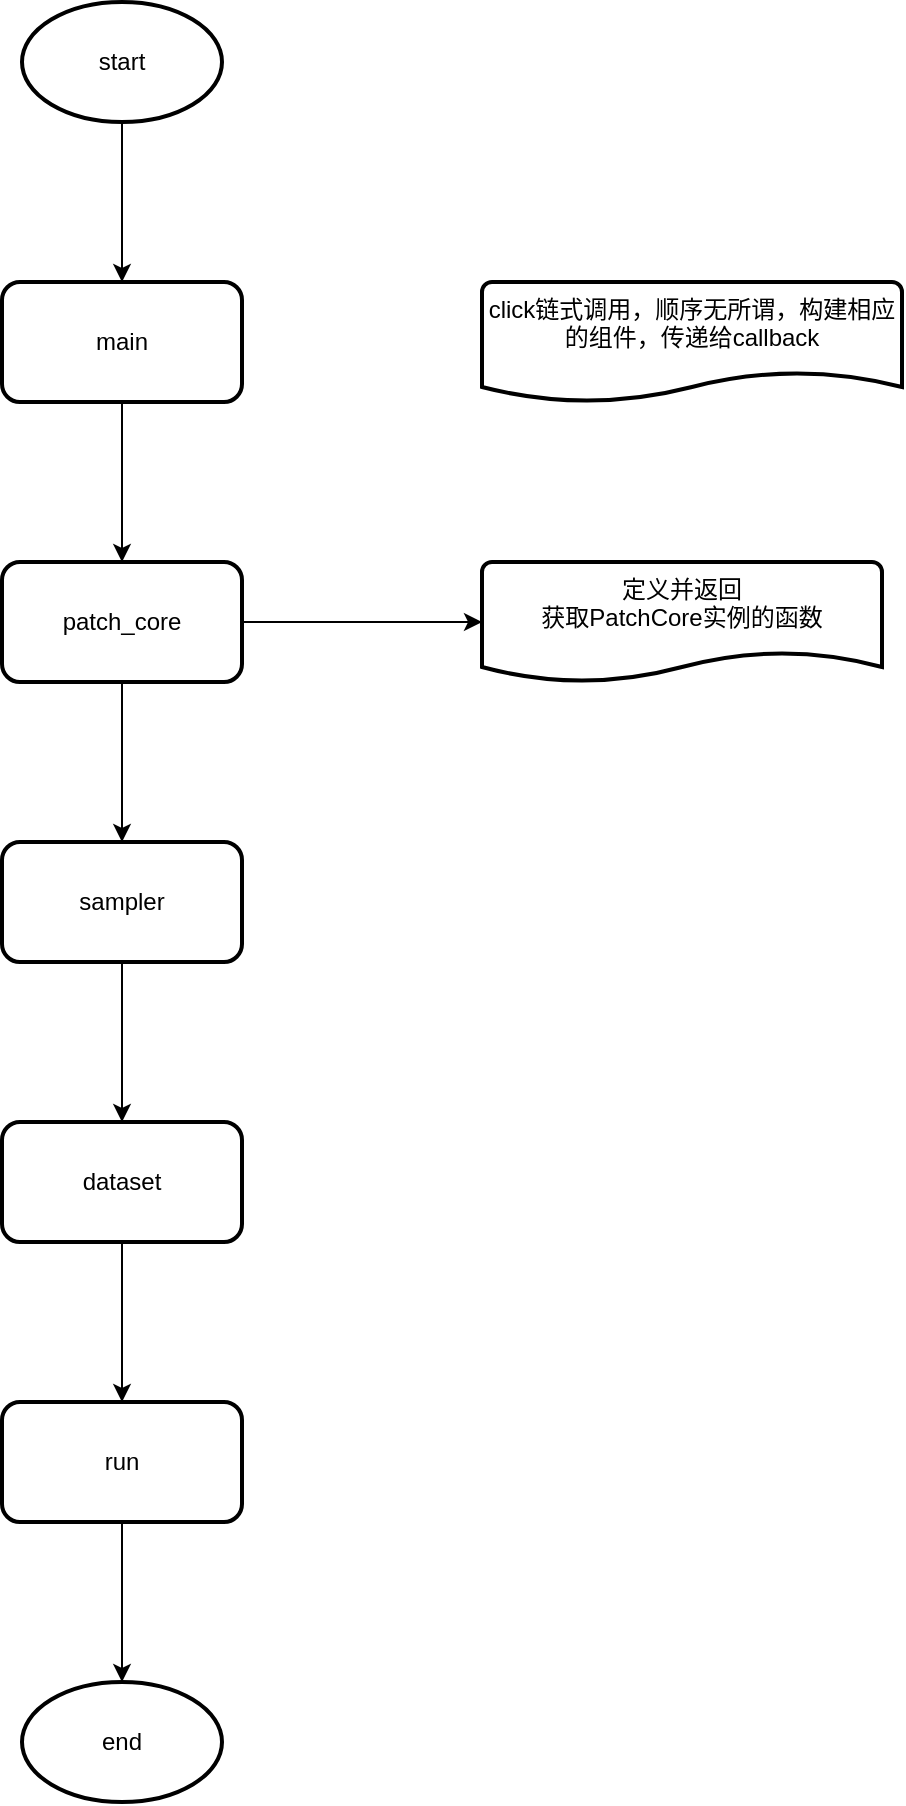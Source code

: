 <mxfile version="22.0.3" type="device" pages="3">
  <diagram name="run_patchcore" id="IO1uWRw0zlKlFoBiq-9j">
    <mxGraphModel dx="1195" dy="697" grid="1" gridSize="10" guides="1" tooltips="1" connect="1" arrows="1" fold="1" page="1" pageScale="1" pageWidth="2339" pageHeight="3300" math="0" shadow="0">
      <root>
        <mxCell id="0" />
        <mxCell id="1" parent="0" />
        <mxCell id="-Dk8SzO03bypfAxLPm-b-3" value="" style="edgeStyle=orthogonalEdgeStyle;rounded=0;orthogonalLoop=1;jettySize=auto;html=1;" parent="1" source="-Dk8SzO03bypfAxLPm-b-1" target="-Dk8SzO03bypfAxLPm-b-2" edge="1">
          <mxGeometry relative="1" as="geometry" />
        </mxCell>
        <mxCell id="-Dk8SzO03bypfAxLPm-b-1" value="start" style="strokeWidth=2;html=1;shape=mxgraph.flowchart.start_1;whiteSpace=wrap;" parent="1" vertex="1">
          <mxGeometry x="670" y="890" width="100" height="60" as="geometry" />
        </mxCell>
        <mxCell id="-Dk8SzO03bypfAxLPm-b-5" value="" style="edgeStyle=orthogonalEdgeStyle;rounded=0;orthogonalLoop=1;jettySize=auto;html=1;" parent="1" source="-Dk8SzO03bypfAxLPm-b-2" target="-Dk8SzO03bypfAxLPm-b-4" edge="1">
          <mxGeometry relative="1" as="geometry" />
        </mxCell>
        <mxCell id="-Dk8SzO03bypfAxLPm-b-2" value="main" style="rounded=1;whiteSpace=wrap;html=1;strokeWidth=2;" parent="1" vertex="1">
          <mxGeometry x="660" y="1030" width="120" height="60" as="geometry" />
        </mxCell>
        <mxCell id="-Dk8SzO03bypfAxLPm-b-7" value="" style="edgeStyle=orthogonalEdgeStyle;rounded=0;orthogonalLoop=1;jettySize=auto;html=1;" parent="1" source="-Dk8SzO03bypfAxLPm-b-4" target="-Dk8SzO03bypfAxLPm-b-6" edge="1">
          <mxGeometry relative="1" as="geometry" />
        </mxCell>
        <mxCell id="7t3BctkXoyaCdYRE9ERR-2" value="" style="edgeStyle=orthogonalEdgeStyle;rounded=0;orthogonalLoop=1;jettySize=auto;html=1;entryX=0;entryY=0.5;entryDx=0;entryDy=0;entryPerimeter=0;" edge="1" parent="1" source="-Dk8SzO03bypfAxLPm-b-4" target="9X6oLhuTGp7eGi_XePKp-2">
          <mxGeometry relative="1" as="geometry">
            <mxPoint x="860" y="1200.0" as="targetPoint" />
          </mxGeometry>
        </mxCell>
        <UserObject label="patch_core" link="data:page/id,ZNeYC78UbXlBTogK1FT8" id="-Dk8SzO03bypfAxLPm-b-4">
          <mxCell style="rounded=1;whiteSpace=wrap;html=1;strokeWidth=2;" parent="1" vertex="1">
            <mxGeometry x="660" y="1170" width="120" height="60" as="geometry" />
          </mxCell>
        </UserObject>
        <mxCell id="-Dk8SzO03bypfAxLPm-b-9" value="" style="edgeStyle=orthogonalEdgeStyle;rounded=0;orthogonalLoop=1;jettySize=auto;html=1;" parent="1" source="-Dk8SzO03bypfAxLPm-b-6" target="-Dk8SzO03bypfAxLPm-b-8" edge="1">
          <mxGeometry relative="1" as="geometry" />
        </mxCell>
        <mxCell id="-Dk8SzO03bypfAxLPm-b-6" value="sampler" style="rounded=1;whiteSpace=wrap;html=1;strokeWidth=2;" parent="1" vertex="1">
          <mxGeometry x="660" y="1310" width="120" height="60" as="geometry" />
        </mxCell>
        <mxCell id="-Dk8SzO03bypfAxLPm-b-11" value="" style="edgeStyle=orthogonalEdgeStyle;rounded=0;orthogonalLoop=1;jettySize=auto;html=1;" parent="1" source="-Dk8SzO03bypfAxLPm-b-8" target="-Dk8SzO03bypfAxLPm-b-10" edge="1">
          <mxGeometry relative="1" as="geometry" />
        </mxCell>
        <mxCell id="-Dk8SzO03bypfAxLPm-b-8" value="dataset" style="rounded=1;whiteSpace=wrap;html=1;strokeWidth=2;" parent="1" vertex="1">
          <mxGeometry x="660" y="1450" width="120" height="60" as="geometry" />
        </mxCell>
        <mxCell id="-Dk8SzO03bypfAxLPm-b-15" value="" style="edgeStyle=orthogonalEdgeStyle;rounded=0;orthogonalLoop=1;jettySize=auto;html=1;entryX=0.5;entryY=0;entryDx=0;entryDy=0;entryPerimeter=0;" parent="1" source="-Dk8SzO03bypfAxLPm-b-10" target="-Dk8SzO03bypfAxLPm-b-17" edge="1">
          <mxGeometry relative="1" as="geometry">
            <mxPoint x="720" y="1720" as="targetPoint" />
          </mxGeometry>
        </mxCell>
        <UserObject label="run" link="data:page/id,M21nsOrcrEYuynVZ5rSr" id="-Dk8SzO03bypfAxLPm-b-10">
          <mxCell style="rounded=1;whiteSpace=wrap;html=1;strokeWidth=2;" parent="1" vertex="1">
            <mxGeometry x="660" y="1590" width="120" height="60" as="geometry" />
          </mxCell>
        </UserObject>
        <mxCell id="-Dk8SzO03bypfAxLPm-b-17" value="end" style="strokeWidth=2;html=1;shape=mxgraph.flowchart.start_1;whiteSpace=wrap;" parent="1" vertex="1">
          <mxGeometry x="670" y="1730" width="100" height="60" as="geometry" />
        </mxCell>
        <mxCell id="9X6oLhuTGp7eGi_XePKp-1" value="click链式调用，顺序无所谓，构建相应的组件，传递给callback" style="strokeWidth=2;html=1;shape=mxgraph.flowchart.document2;whiteSpace=wrap;size=0.25;verticalAlign=top;" vertex="1" parent="1">
          <mxGeometry x="900" y="1030" width="210" height="60" as="geometry" />
        </mxCell>
        <mxCell id="9X6oLhuTGp7eGi_XePKp-2" value="定义并返回&lt;br&gt;获取PatchCore实例的函数" style="strokeWidth=2;html=1;shape=mxgraph.flowchart.document2;whiteSpace=wrap;size=0.25;verticalAlign=top;" vertex="1" parent="1">
          <mxGeometry x="900" y="1170" width="200" height="60" as="geometry" />
        </mxCell>
      </root>
    </mxGraphModel>
  </diagram>
  <diagram id="ZNeYC78UbXlBTogK1FT8" name="patch_core">
    <mxGraphModel dx="1668" dy="965" grid="1" gridSize="10" guides="1" tooltips="1" connect="1" arrows="1" fold="1" page="1" pageScale="1" pageWidth="2339" pageHeight="3300" math="0" shadow="0">
      <root>
        <mxCell id="0" />
        <mxCell id="1" parent="0" />
        <mxCell id="5fvlgomp84IZnPbYfr3Y-3" value="" style="edgeStyle=orthogonalEdgeStyle;rounded=0;orthogonalLoop=1;jettySize=auto;html=1;" edge="1" parent="1" source="5fvlgomp84IZnPbYfr3Y-1" target="5fvlgomp84IZnPbYfr3Y-2">
          <mxGeometry relative="1" as="geometry" />
        </mxCell>
        <mxCell id="5fvlgomp84IZnPbYfr3Y-1" value="start" style="strokeWidth=2;html=1;shape=mxgraph.flowchart.start_1;whiteSpace=wrap;" vertex="1" parent="1">
          <mxGeometry x="950" y="250" width="100" height="60" as="geometry" />
        </mxCell>
        <mxCell id="5fvlgomp84IZnPbYfr3Y-5" value="" style="edgeStyle=orthogonalEdgeStyle;rounded=0;orthogonalLoop=1;jettySize=auto;html=1;" edge="1" parent="1" source="5fvlgomp84IZnPbYfr3Y-2" target="5fvlgomp84IZnPbYfr3Y-4">
          <mxGeometry relative="1" as="geometry" />
        </mxCell>
        <mxCell id="5fvlgomp84IZnPbYfr3Y-2" value="创建backbone" style="rounded=1;whiteSpace=wrap;html=1;strokeWidth=2;" vertex="1" parent="1">
          <mxGeometry x="940" y="390" width="120" height="60" as="geometry" />
        </mxCell>
        <mxCell id="5fvlgomp84IZnPbYfr3Y-7" value="" style="edgeStyle=orthogonalEdgeStyle;rounded=0;orthogonalLoop=1;jettySize=auto;html=1;dashed=1;" edge="1" parent="1" source="5fvlgomp84IZnPbYfr3Y-4" target="5fvlgomp84IZnPbYfr3Y-6">
          <mxGeometry relative="1" as="geometry" />
        </mxCell>
        <mxCell id="5fvlgomp84IZnPbYfr3Y-9" value="" style="edgeStyle=orthogonalEdgeStyle;rounded=0;orthogonalLoop=1;jettySize=auto;html=1;" edge="1" parent="1" source="5fvlgomp84IZnPbYfr3Y-4" target="5fvlgomp84IZnPbYfr3Y-8">
          <mxGeometry relative="1" as="geometry" />
        </mxCell>
        <mxCell id="5fvlgomp84IZnPbYfr3Y-4" value="创建FaissNN" style="rounded=1;whiteSpace=wrap;html=1;strokeWidth=2;" vertex="1" parent="1">
          <mxGeometry x="940" y="530" width="120" height="60" as="geometry" />
        </mxCell>
        <mxCell id="5fvlgomp84IZnPbYfr3Y-6" value="基于faiss的KNN" style="strokeWidth=2;html=1;shape=mxgraph.flowchart.document2;whiteSpace=wrap;size=0.25;verticalAlign=middle;" vertex="1" parent="1">
          <mxGeometry x="1170" y="530" width="100" height="60" as="geometry" />
        </mxCell>
        <mxCell id="YbFLNkv9PBjSFn5DV3hD-2" value="" style="edgeStyle=orthogonalEdgeStyle;rounded=0;orthogonalLoop=1;jettySize=auto;html=1;" edge="1" parent="1" source="5fvlgomp84IZnPbYfr3Y-8" target="YbFLNkv9PBjSFn5DV3hD-1">
          <mxGeometry relative="1" as="geometry" />
        </mxCell>
        <mxCell id="5fvlgomp84IZnPbYfr3Y-8" value="创建PatchCore" style="rounded=1;whiteSpace=wrap;html=1;strokeWidth=2;" vertex="1" parent="1">
          <mxGeometry x="940" y="670" width="120" height="60" as="geometry" />
        </mxCell>
        <mxCell id="YbFLNkv9PBjSFn5DV3hD-1" value="end" style="strokeWidth=2;html=1;shape=mxgraph.flowchart.start_1;whiteSpace=wrap;" vertex="1" parent="1">
          <mxGeometry x="950" y="810" width="100" height="60" as="geometry" />
        </mxCell>
        <mxCell id="YbFLNkv9PBjSFn5DV3hD-19" value="" style="edgeStyle=orthogonalEdgeStyle;rounded=0;orthogonalLoop=1;jettySize=auto;html=1;" edge="1" parent="1" source="YbFLNkv9PBjSFn5DV3hD-17" target="YbFLNkv9PBjSFn5DV3hD-18">
          <mxGeometry relative="1" as="geometry" />
        </mxCell>
        <mxCell id="YbFLNkv9PBjSFn5DV3hD-17" value="start" style="strokeWidth=2;html=1;shape=mxgraph.flowchart.start_1;whiteSpace=wrap;" vertex="1" parent="1">
          <mxGeometry x="500" y="390" width="100" height="60" as="geometry" />
        </mxCell>
        <mxCell id="YbFLNkv9PBjSFn5DV3hD-27" value="" style="edgeStyle=orthogonalEdgeStyle;rounded=0;orthogonalLoop=1;jettySize=auto;html=1;" edge="1" parent="1" source="YbFLNkv9PBjSFn5DV3hD-18" target="YbFLNkv9PBjSFn5DV3hD-26">
          <mxGeometry relative="1" as="geometry" />
        </mxCell>
        <mxCell id="YbFLNkv9PBjSFn5DV3hD-18" value="定义函数get_patchcore" style="rounded=1;whiteSpace=wrap;html=1;strokeWidth=2;" vertex="1" parent="1">
          <mxGeometry x="490" y="530" width="120" height="60" as="geometry" />
        </mxCell>
        <mxCell id="YbFLNkv9PBjSFn5DV3hD-25" value="end" style="strokeWidth=2;html=1;shape=mxgraph.flowchart.start_1;whiteSpace=wrap;" vertex="1" parent="1">
          <mxGeometry x="500" y="810" width="100" height="60" as="geometry" />
        </mxCell>
        <mxCell id="YbFLNkv9PBjSFn5DV3hD-28" value="" style="edgeStyle=orthogonalEdgeStyle;rounded=0;orthogonalLoop=1;jettySize=auto;html=1;" edge="1" parent="1" source="YbFLNkv9PBjSFn5DV3hD-26" target="YbFLNkv9PBjSFn5DV3hD-25">
          <mxGeometry relative="1" as="geometry" />
        </mxCell>
        <mxCell id="YbFLNkv9PBjSFn5DV3hD-26" value="return 函数实例" style="rounded=1;whiteSpace=wrap;html=1;strokeWidth=2;" vertex="1" parent="1">
          <mxGeometry x="490" y="670" width="120" height="60" as="geometry" />
        </mxCell>
        <mxCell id="YbFLNkv9PBjSFn5DV3hD-29" value="" style="verticalLabelPosition=bottom;verticalAlign=top;html=1;strokeWidth=2;shape=mxgraph.arrows2.arrow;dy=0.6;dx=40;notch=0;" vertex="1" parent="1">
          <mxGeometry x="720" y="525" width="100" height="70" as="geometry" />
        </mxCell>
      </root>
    </mxGraphModel>
  </diagram>
  <diagram id="M21nsOrcrEYuynVZ5rSr" name="run">
    <mxGraphModel dx="1434" dy="836" grid="1" gridSize="10" guides="1" tooltips="1" connect="1" arrows="1" fold="1" page="1" pageScale="1" pageWidth="2339" pageHeight="3300" math="0" shadow="0">
      <root>
        <mxCell id="0" />
        <mxCell id="1" parent="0" />
        <mxCell id="sZODb6hqkZ9ayAYtTb3b-3" value="" style="edgeStyle=orthogonalEdgeStyle;rounded=0;orthogonalLoop=1;jettySize=auto;html=1;" edge="1" parent="1" source="sZODb6hqkZ9ayAYtTb3b-1" target="sZODb6hqkZ9ayAYtTb3b-2">
          <mxGeometry relative="1" as="geometry" />
        </mxCell>
        <mxCell id="sZODb6hqkZ9ayAYtTb3b-1" value="start" style="strokeWidth=2;html=1;shape=mxgraph.flowchart.start_1;whiteSpace=wrap;" vertex="1" parent="1">
          <mxGeometry x="550" y="250" width="100" height="60" as="geometry" />
        </mxCell>
        <mxCell id="sZODb6hqkZ9ayAYtTb3b-7" value="" style="edgeStyle=orthogonalEdgeStyle;rounded=0;orthogonalLoop=1;jettySize=auto;html=1;" edge="1" parent="1" source="sZODb6hqkZ9ayAYtTb3b-2" target="sZODb6hqkZ9ayAYtTb3b-6">
          <mxGeometry relative="1" as="geometry" />
        </mxCell>
        <mxCell id="sZODb6hqkZ9ayAYtTb3b-2" value="创建存储目录" style="rounded=1;whiteSpace=wrap;html=1;strokeWidth=2;" vertex="1" parent="1">
          <mxGeometry x="540" y="390" width="120" height="60" as="geometry" />
        </mxCell>
        <mxCell id="3YvHPYEj6ejP4TahUsZg-2" value="" style="edgeStyle=orthogonalEdgeStyle;rounded=0;orthogonalLoop=1;jettySize=auto;html=1;" edge="1" parent="1" source="sZODb6hqkZ9ayAYtTb3b-6" target="3YvHPYEj6ejP4TahUsZg-1">
          <mxGeometry relative="1" as="geometry" />
        </mxCell>
        <mxCell id="sZODb6hqkZ9ayAYtTb3b-6" value="get_dataloaders" style="rounded=1;whiteSpace=wrap;html=1;strokeWidth=2;" vertex="1" parent="1">
          <mxGeometry x="540" y="530" width="120" height="60" as="geometry" />
        </mxCell>
        <mxCell id="3YvHPYEj6ejP4TahUsZg-1" value="" style="rounded=1;whiteSpace=wrap;html=1;strokeWidth=2;" vertex="1" parent="1">
          <mxGeometry x="540" y="670" width="120" height="60" as="geometry" />
        </mxCell>
      </root>
    </mxGraphModel>
  </diagram>
</mxfile>

